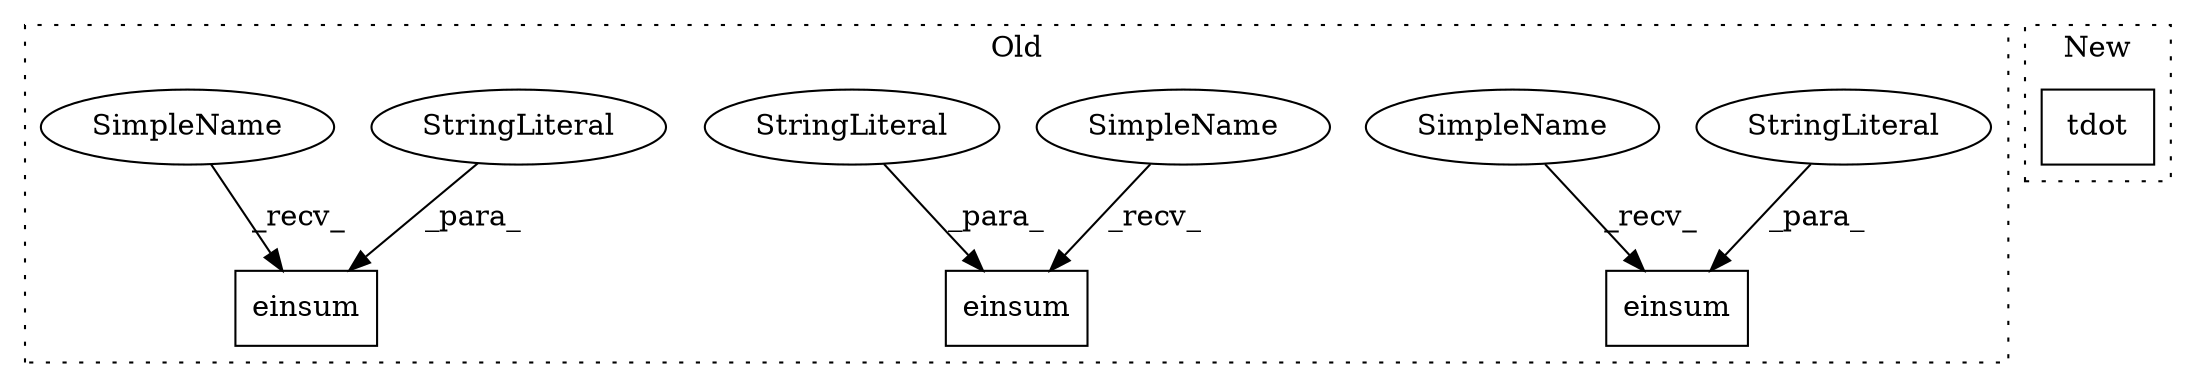digraph G {
subgraph cluster0 {
1 [label="einsum" a="32" s="371,426" l="7,1" shape="box"];
3 [label="StringLiteral" a="45" s="378" l="12" shape="ellipse"];
4 [label="einsum" a="32" s="444,487" l="7,1" shape="box"];
5 [label="StringLiteral" a="45" s="451" l="16" shape="ellipse"];
6 [label="einsum" a="32" s="506,602" l="7,1" shape="box"];
7 [label="StringLiteral" a="45" s="513" l="19" shape="ellipse"];
8 [label="SimpleName" a="42" s="438" l="5" shape="ellipse"];
9 [label="SimpleName" a="42" s="365" l="5" shape="ellipse"];
10 [label="SimpleName" a="42" s="500" l="5" shape="ellipse"];
label = "Old";
style="dotted";
}
subgraph cluster1 {
2 [label="tdot" a="32" s="600,611" l="5,1" shape="box"];
label = "New";
style="dotted";
}
3 -> 1 [label="_para_"];
5 -> 4 [label="_para_"];
7 -> 6 [label="_para_"];
8 -> 4 [label="_recv_"];
9 -> 1 [label="_recv_"];
10 -> 6 [label="_recv_"];
}
